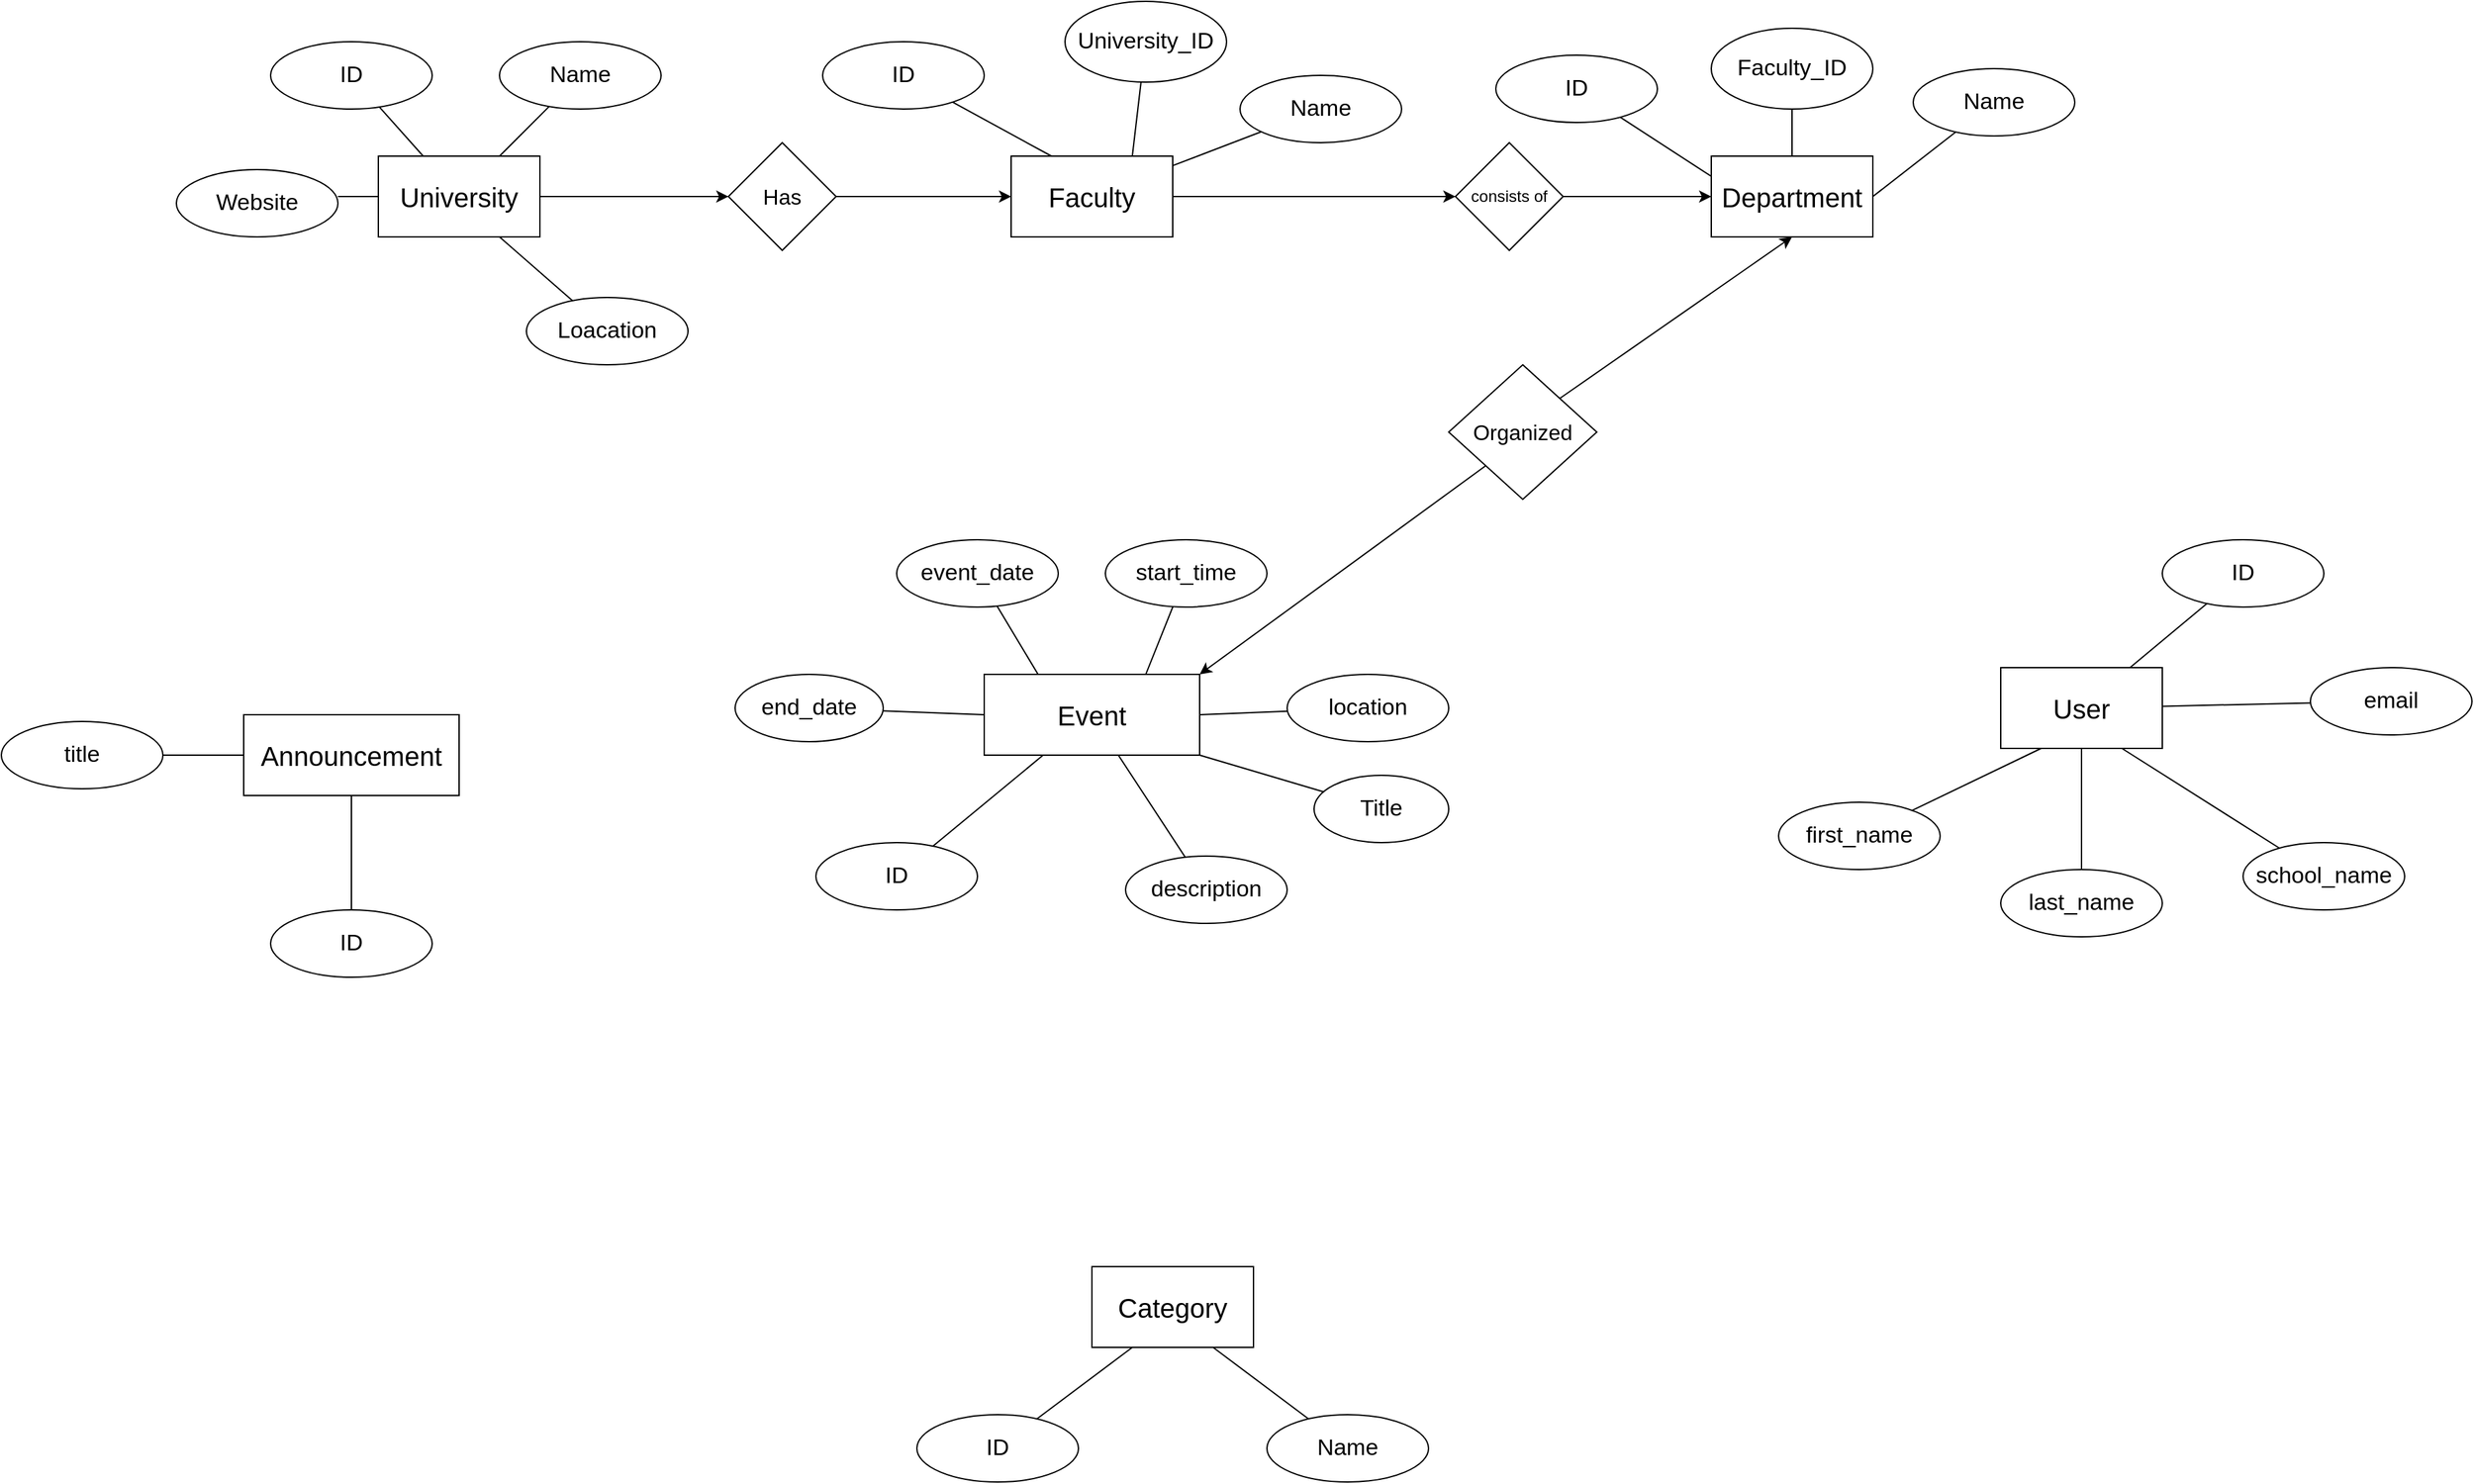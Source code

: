 <mxfile><diagram id="WqPzZD1acshji0sPqnJK" name="Page-1"><mxGraphModel dx="624" dy="1210" grid="1" gridSize="10" guides="1" tooltips="1" connect="1" arrows="1" fold="1" page="1" pageScale="1" pageWidth="850" pageHeight="1100" math="0" shadow="0"><root><mxCell id="0"/><mxCell id="1" parent="0"/><mxCell id="84" style="edgeStyle=none;html=1;entryX=0;entryY=0.5;entryDx=0;entryDy=0;" parent="1" source="2" target="83" edge="1"><mxGeometry relative="1" as="geometry"/></mxCell><mxCell id="2" value="University" style="rounded=0;whiteSpace=wrap;html=1;fontSize=20;" parent="1" vertex="1"><mxGeometry x="290" y="-905" width="120" height="60" as="geometry"/></mxCell><mxCell id="3" value="Event" style="rounded=0;whiteSpace=wrap;html=1;fontSize=20;" parent="1" vertex="1"><mxGeometry x="740" y="-520" width="160" height="60" as="geometry"/></mxCell><mxCell id="4" value="Category" style="rounded=0;whiteSpace=wrap;html=1;fontSize=20;" parent="1" vertex="1"><mxGeometry x="820" y="-80" width="120" height="60" as="geometry"/></mxCell><mxCell id="5" value="Department" style="rounded=0;whiteSpace=wrap;html=1;fontSize=20;" parent="1" vertex="1"><mxGeometry x="1280" y="-905" width="120" height="60" as="geometry"/></mxCell><mxCell id="89" style="edgeStyle=none;html=1;entryX=0;entryY=0.5;entryDx=0;entryDy=0;" parent="1" source="6" target="88" edge="1"><mxGeometry relative="1" as="geometry"/></mxCell><mxCell id="6" value="Faculty" style="rounded=0;whiteSpace=wrap;html=1;fontSize=20;" parent="1" vertex="1"><mxGeometry x="760" y="-905" width="120" height="60" as="geometry"/></mxCell><mxCell id="7" value="User" style="rounded=0;whiteSpace=wrap;html=1;fontSize=20;" parent="1" vertex="1"><mxGeometry x="1495" y="-525" width="120" height="60" as="geometry"/></mxCell><mxCell id="8" value="Announcement" style="rounded=0;whiteSpace=wrap;html=1;fontSize=20;" parent="1" vertex="1"><mxGeometry x="190" y="-490" width="160" height="60" as="geometry"/></mxCell><mxCell id="16" style="edgeStyle=none;html=1;endArrow=none;endFill=0;" parent="1" source="9" target="2" edge="1"><mxGeometry relative="1" as="geometry"/></mxCell><mxCell id="9" value="ID" style="ellipse;whiteSpace=wrap;html=1;fontSize=17;" parent="1" vertex="1"><mxGeometry x="210" y="-990" width="120" height="50" as="geometry"/></mxCell><mxCell id="21" style="edgeStyle=none;html=1;entryX=0.75;entryY=1;entryDx=0;entryDy=0;endArrow=none;endFill=0;" parent="1" source="10" target="2" edge="1"><mxGeometry relative="1" as="geometry"/></mxCell><mxCell id="10" value="Loacation" style="ellipse;whiteSpace=wrap;html=1;fontSize=17;" parent="1" vertex="1"><mxGeometry x="400" y="-800" width="120" height="50" as="geometry"/></mxCell><mxCell id="19" style="edgeStyle=none;html=1;entryX=0;entryY=0.5;entryDx=0;entryDy=0;endArrow=none;endFill=0;" parent="1" target="2" edge="1"><mxGeometry relative="1" as="geometry"><mxPoint x="260.0" y="-875" as="sourcePoint"/></mxGeometry></mxCell><mxCell id="11" value="Website" style="ellipse;whiteSpace=wrap;html=1;fontSize=17;" parent="1" vertex="1"><mxGeometry x="140" y="-895" width="120" height="50" as="geometry"/></mxCell><mxCell id="14" style="edgeStyle=none;html=1;entryX=1;entryY=0.25;entryDx=0;entryDy=0;strokeColor=none;" parent="1" source="12" target="2" edge="1"><mxGeometry relative="1" as="geometry"/></mxCell><mxCell id="15" style="edgeStyle=none;html=1;endArrow=none;endFill=0;" parent="1" source="12" target="2" edge="1"><mxGeometry relative="1" as="geometry"/></mxCell><mxCell id="12" value="Name" style="ellipse;whiteSpace=wrap;html=1;fontSize=17;" parent="1" vertex="1"><mxGeometry x="380" y="-990" width="120" height="50" as="geometry"/></mxCell><mxCell id="26" style="edgeStyle=none;html=1;entryX=0.25;entryY=0;entryDx=0;entryDy=0;endArrow=none;endFill=0;" parent="1" source="22" target="6" edge="1"><mxGeometry relative="1" as="geometry"/></mxCell><mxCell id="22" value="ID" style="ellipse;whiteSpace=wrap;html=1;fontSize=17;" parent="1" vertex="1"><mxGeometry x="620" y="-990" width="120" height="50" as="geometry"/></mxCell><mxCell id="27" style="edgeStyle=none;html=1;entryX=0.75;entryY=0;entryDx=0;entryDy=0;endArrow=none;endFill=0;" parent="1" source="23" target="6" edge="1"><mxGeometry relative="1" as="geometry"/></mxCell><mxCell id="23" value="University_ID" style="ellipse;whiteSpace=wrap;html=1;fontSize=17;" parent="1" vertex="1"><mxGeometry x="800" y="-1020" width="120" height="60" as="geometry"/></mxCell><mxCell id="28" style="edgeStyle=none;html=1;endArrow=none;endFill=0;" parent="1" source="24" target="6" edge="1"><mxGeometry relative="1" as="geometry"/></mxCell><mxCell id="24" value="Name" style="ellipse;whiteSpace=wrap;html=1;fontSize=17;" parent="1" vertex="1"><mxGeometry x="930" y="-965" width="120" height="50" as="geometry"/></mxCell><mxCell id="36" style="edgeStyle=none;html=1;entryX=0;entryY=0.25;entryDx=0;entryDy=0;endArrow=none;endFill=0;" parent="1" source="32" target="5" edge="1"><mxGeometry relative="1" as="geometry"/></mxCell><mxCell id="32" value="ID" style="ellipse;whiteSpace=wrap;html=1;fontSize=17;" parent="1" vertex="1"><mxGeometry x="1120" y="-980" width="120" height="50" as="geometry"/></mxCell><mxCell id="37" style="edgeStyle=none;html=1;endArrow=none;endFill=0;" parent="1" source="33" target="5" edge="1"><mxGeometry relative="1" as="geometry"/></mxCell><mxCell id="33" value="Faculty_ID" style="ellipse;whiteSpace=wrap;html=1;fontSize=17;" parent="1" vertex="1"><mxGeometry x="1280" y="-1000" width="120" height="60" as="geometry"/></mxCell><mxCell id="38" style="edgeStyle=none;html=1;entryX=1;entryY=0.5;entryDx=0;entryDy=0;endArrow=none;endFill=0;" parent="1" source="34" target="5" edge="1"><mxGeometry relative="1" as="geometry"/></mxCell><mxCell id="34" value="Name" style="ellipse;whiteSpace=wrap;html=1;fontSize=17;" parent="1" vertex="1"><mxGeometry x="1430" y="-970" width="120" height="50" as="geometry"/></mxCell><mxCell id="57" style="edgeStyle=none;html=1;endArrow=none;endFill=0;" parent="1" source="39" target="3" edge="1"><mxGeometry relative="1" as="geometry"/></mxCell><mxCell id="39" value="ID" style="ellipse;whiteSpace=wrap;html=1;fontSize=17;" parent="1" vertex="1"><mxGeometry x="615" y="-395" width="120" height="50" as="geometry"/></mxCell><mxCell id="55" style="edgeStyle=none;html=1;entryX=1;entryY=1;entryDx=0;entryDy=0;endArrow=none;endFill=0;" parent="1" source="40" target="3" edge="1"><mxGeometry relative="1" as="geometry"/></mxCell><mxCell id="40" value="Title" style="ellipse;whiteSpace=wrap;html=1;fontSize=17;" parent="1" vertex="1"><mxGeometry x="985" y="-445" width="100" height="50" as="geometry"/></mxCell><mxCell id="52" style="edgeStyle=none;html=1;endArrow=none;endFill=0;entryX=0.25;entryY=0;entryDx=0;entryDy=0;" parent="1" source="44" target="3" edge="1"><mxGeometry relative="1" as="geometry"><mxPoint x="785" y="-545" as="targetPoint"/></mxGeometry></mxCell><mxCell id="44" value="event_date" style="ellipse;whiteSpace=wrap;html=1;fontSize=17;" parent="1" vertex="1"><mxGeometry x="675" y="-620" width="120" height="50" as="geometry"/></mxCell><mxCell id="53" style="edgeStyle=none;html=1;entryX=0.75;entryY=0;entryDx=0;entryDy=0;endArrow=none;endFill=0;" parent="1" source="45" target="3" edge="1"><mxGeometry relative="1" as="geometry"/></mxCell><mxCell id="45" value="start_time" style="ellipse;whiteSpace=wrap;html=1;fontSize=17;" parent="1" vertex="1"><mxGeometry x="830" y="-620" width="120" height="50" as="geometry"/></mxCell><mxCell id="73" style="edgeStyle=none;html=1;entryX=0;entryY=0.5;entryDx=0;entryDy=0;endArrow=none;endFill=0;" parent="1" source="46" target="3" edge="1"><mxGeometry relative="1" as="geometry"/></mxCell><mxCell id="46" value="end_date" style="ellipse;whiteSpace=wrap;html=1;fontSize=17;" parent="1" vertex="1"><mxGeometry x="555" y="-520" width="110" height="50" as="geometry"/></mxCell><mxCell id="56" style="edgeStyle=none;html=1;endArrow=none;endFill=0;" parent="1" source="47" target="3" edge="1"><mxGeometry relative="1" as="geometry"/></mxCell><mxCell id="47" value="description" style="ellipse;whiteSpace=wrap;html=1;fontSize=17;" parent="1" vertex="1"><mxGeometry x="845" y="-385" width="120" height="50" as="geometry"/></mxCell><mxCell id="54" style="edgeStyle=none;html=1;entryX=1;entryY=0.5;entryDx=0;entryDy=0;endArrow=none;endFill=0;" parent="1" source="48" target="3" edge="1"><mxGeometry relative="1" as="geometry"/></mxCell><mxCell id="48" value="location" style="ellipse;whiteSpace=wrap;html=1;fontSize=17;" parent="1" vertex="1"><mxGeometry x="965" y="-520" width="120" height="50" as="geometry"/></mxCell><mxCell id="67" style="edgeStyle=none;html=1;entryX=0.5;entryY=1;entryDx=0;entryDy=0;endArrow=none;endFill=0;" parent="1" source="58" target="7" edge="1"><mxGeometry relative="1" as="geometry"/></mxCell><mxCell id="58" value="last_name" style="ellipse;whiteSpace=wrap;html=1;fontSize=17;" parent="1" vertex="1"><mxGeometry x="1495" y="-375" width="120" height="50" as="geometry"/></mxCell><mxCell id="64" style="edgeStyle=none;html=1;endArrow=none;endFill=0;" parent="1" source="59" target="7" edge="1"><mxGeometry relative="1" as="geometry"/></mxCell><mxCell id="59" value="ID" style="ellipse;whiteSpace=wrap;html=1;fontSize=17;" parent="1" vertex="1"><mxGeometry x="1615" y="-620" width="120" height="50" as="geometry"/></mxCell><mxCell id="68" style="edgeStyle=none;html=1;entryX=0.25;entryY=1;entryDx=0;entryDy=0;endArrow=none;endFill=0;" parent="1" source="60" target="7" edge="1"><mxGeometry relative="1" as="geometry"/></mxCell><mxCell id="60" value="first_name" style="ellipse;whiteSpace=wrap;html=1;fontSize=17;" parent="1" vertex="1"><mxGeometry x="1330" y="-425" width="120" height="50" as="geometry"/></mxCell><mxCell id="66" style="edgeStyle=none;html=1;entryX=0.75;entryY=1;entryDx=0;entryDy=0;endArrow=none;endFill=0;" parent="1" source="62" target="7" edge="1"><mxGeometry relative="1" as="geometry"/></mxCell><mxCell id="62" value="school_name" style="ellipse;whiteSpace=wrap;html=1;fontSize=17;" parent="1" vertex="1"><mxGeometry x="1675" y="-395" width="120" height="50" as="geometry"/></mxCell><mxCell id="65" style="edgeStyle=none;html=1;endArrow=none;endFill=0;" parent="1" source="63" target="7" edge="1"><mxGeometry relative="1" as="geometry"/></mxCell><mxCell id="63" value="email" style="ellipse;whiteSpace=wrap;html=1;fontSize=17;" parent="1" vertex="1"><mxGeometry x="1725" y="-525" width="120" height="50" as="geometry"/></mxCell><mxCell id="72" style="edgeStyle=none;html=1;endArrow=none;endFill=0;entryX=0.75;entryY=1;entryDx=0;entryDy=0;" parent="1" source="69" target="4" edge="1"><mxGeometry relative="1" as="geometry"><mxPoint x="950" y="-20" as="targetPoint"/></mxGeometry></mxCell><mxCell id="69" value="Name" style="ellipse;whiteSpace=wrap;html=1;fontSize=17;" parent="1" vertex="1"><mxGeometry x="950" y="30" width="120" height="50" as="geometry"/></mxCell><mxCell id="71" style="edgeStyle=none;html=1;entryX=0.25;entryY=1;entryDx=0;entryDy=0;endArrow=none;endFill=0;" parent="1" source="70" target="4" edge="1"><mxGeometry relative="1" as="geometry"/></mxCell><mxCell id="70" value="ID" style="ellipse;whiteSpace=wrap;html=1;fontSize=17;" parent="1" vertex="1"><mxGeometry x="690" y="30" width="120" height="50" as="geometry"/></mxCell><mxCell id="81" style="edgeStyle=none;html=1;endArrow=none;endFill=0;" parent="1" source="77" target="8" edge="1"><mxGeometry relative="1" as="geometry"/></mxCell><mxCell id="77" value="title" style="ellipse;whiteSpace=wrap;html=1;fontSize=17;" parent="1" vertex="1"><mxGeometry x="10" y="-485" width="120" height="50" as="geometry"/></mxCell><mxCell id="80" style="edgeStyle=none;html=1;endArrow=none;endFill=0;" parent="1" source="78" target="8" edge="1"><mxGeometry relative="1" as="geometry"/></mxCell><mxCell id="78" value="ID" style="ellipse;whiteSpace=wrap;html=1;fontSize=17;" parent="1" vertex="1"><mxGeometry x="210" y="-345" width="120" height="50" as="geometry"/></mxCell><mxCell id="85" style="edgeStyle=none;html=1;entryX=0;entryY=0.5;entryDx=0;entryDy=0;" parent="1" source="83" target="6" edge="1"><mxGeometry relative="1" as="geometry"/></mxCell><mxCell id="83" value="&lt;font size=&quot;3&quot;&gt;Has&lt;/font&gt;" style="rhombus;whiteSpace=wrap;html=1;" parent="1" vertex="1"><mxGeometry x="550" y="-915" width="80" height="80" as="geometry"/></mxCell><mxCell id="90" style="edgeStyle=none;html=1;entryX=0;entryY=0.5;entryDx=0;entryDy=0;" parent="1" source="88" target="5" edge="1"><mxGeometry relative="1" as="geometry"/></mxCell><mxCell id="88" value="consists of" style="rhombus;whiteSpace=wrap;html=1;" parent="1" vertex="1"><mxGeometry x="1090" y="-915" width="80" height="80" as="geometry"/></mxCell><mxCell id="95" style="edgeStyle=none;html=1;exitX=0;exitY=1;exitDx=0;exitDy=0;entryX=1;entryY=0;entryDx=0;entryDy=0;" parent="1" source="93" target="3" edge="1"><mxGeometry relative="1" as="geometry"/></mxCell><mxCell id="96" style="edgeStyle=none;html=1;exitX=1;exitY=0;exitDx=0;exitDy=0;entryX=0.5;entryY=1;entryDx=0;entryDy=0;" parent="1" source="93" target="5" edge="1"><mxGeometry relative="1" as="geometry"/></mxCell><mxCell id="93" value="&lt;font size=&quot;3&quot;&gt;Organized&lt;/font&gt;" style="rhombus;whiteSpace=wrap;html=1;" parent="1" vertex="1"><mxGeometry x="1085" y="-750" width="110" height="100" as="geometry"/></mxCell></root></mxGraphModel></diagram></mxfile>